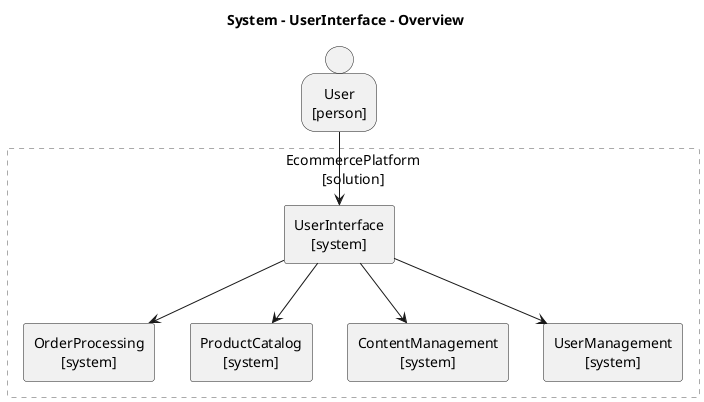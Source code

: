 @startuml EcommercePlatform.UserInterface_overview
title System - UserInterface - Overview
skinparam defaultTextAlignment center
skinparam defaultTextAlignment<<atomic>> center
skinparam wrapWidth 200
skinparam maxMessageSize 150
hide stereotype
<style>
.composite {
BackgroundColor: transparent
LineColor: darkgray
LineStyle: 5
FontStyle: normal
}
</style>
rectangle EcommercePlatform as "EcommercePlatform\n[solution]" <<composite>> {
rectangle EcommercePlatform.UserInterface <<system>> <<atomic>> [
UserInterface
[system]
]
rectangle EcommercePlatform.OrderProcessing <<system>> <<atomic>> [
OrderProcessing
[system]
]
rectangle EcommercePlatform.ProductCatalog <<system>> <<atomic>> [
ProductCatalog
[system]
]
rectangle EcommercePlatform.ContentManagement <<system>> <<atomic>> [
ContentManagement
[system]
]
rectangle EcommercePlatform.UserManagement <<system>> <<atomic>> [
UserManagement
[system]
]
}
person User <<atomic>> <<person>> [
User
[person]
]
User --> EcommercePlatform.UserInterface
EcommercePlatform.UserInterface --> EcommercePlatform.OrderProcessing
EcommercePlatform.UserInterface --> EcommercePlatform.UserManagement
EcommercePlatform.UserInterface --> EcommercePlatform.ProductCatalog
EcommercePlatform.UserInterface --> EcommercePlatform.ContentManagement
@enduml
